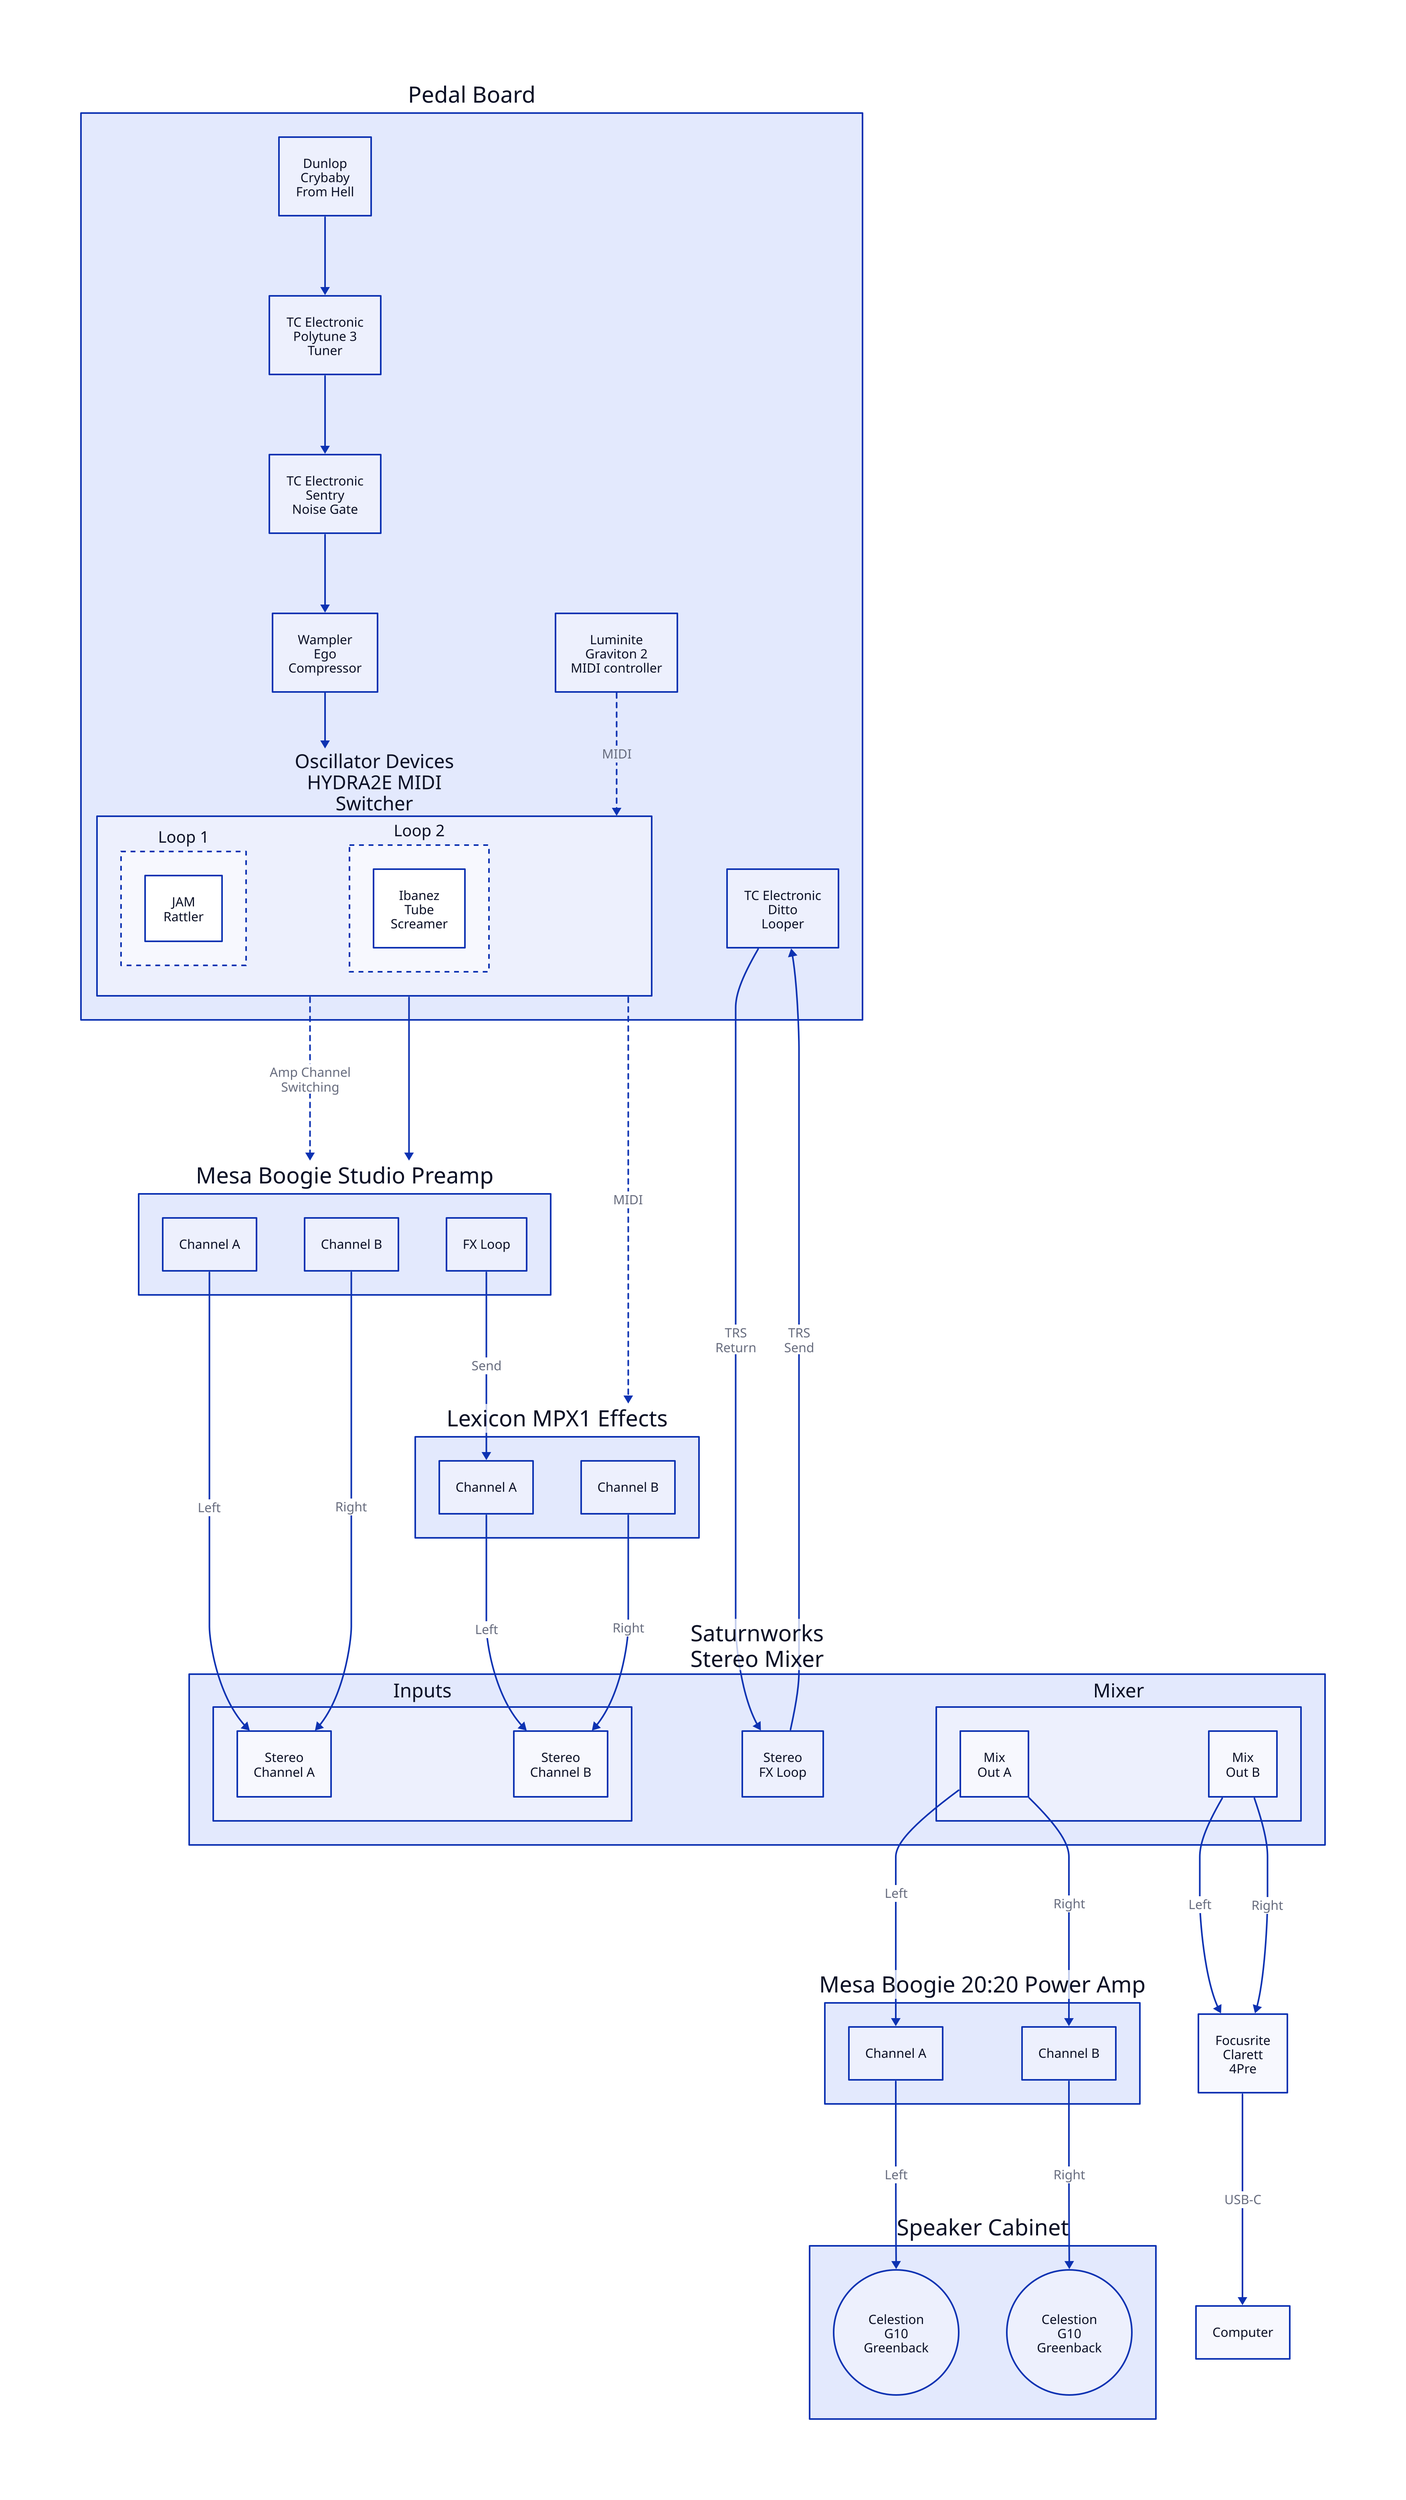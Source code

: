 pb: "Pedal Board" {
  cbfh: "Dunlop\nCrybaby\nFrom Hell" {}
  polytune3: "TC Electronic\nPolytune 3\nTuner" {}
  tcsentry: "TC Electronic\nSentry\nNoise Gate" {}
  wec: "Wampler\nEgo\nCompressor" {}
  mc: "Luminite\nGraviton 2\nMIDI controller" {}
  mls: "Oscillator Devices\nHYDRA2E MIDI\nSwitcher" {
    1: "Loop 1" {
      style: {
        stroke-dash: 3
      }
      ts: "JAM\nRattler" {}
    }
    2: "Loop 2" {
      style: {
        stroke-dash: 3
      }
      ts: "Ibanez\nTube\nScreamer" {}
    }
  }
  cbfh -> polytune3 -> tcsentry -> wec -> mls
  mc -> mls: "MIDI" {
    style: {
      stroke-dash: 3
    }
  }
  ditto: "TC Electronic\nDitto\nLooper" {}
}

msp: "Mesa Boogie Studio Preamp" {
  A: "Channel A" {}
  B: "Channel B" {}
  Loop: "FX Loop" {}
}
pb.mls -> msp: "Amp Channel\nSwitching" {
  style: {
    stroke-dash: 3
  }
}
pb.mls -> msp

mixer: "Saturnworks\nStereo Mixer" {
  In: "Inputs" {
    A: "Stereo\nChannel A" {}
    B: "Stereo\nChannel B" {}
  }
  Loop: "Stereo\nFX Loop" {}
  Mix: "Mixer" {
    A: "Mix\nOut A" {}
    B: "Mix\nOut B" {}
  }
}
msp.A -> mixer.In.A: "Left"
msp.B -> mixer.In.A: "Right"

mpx1: "Lexicon MPX1 Effects" {
  A: "Channel A" {}
  B: "Channel B" {}
}
pb.mls -> mpx1: "MIDI" {
  style: {
    stroke-dash: 3
  }
}
msp.Loop -> mpx1.A: "Send" {}
mpx1.A -> mixer.In.B: "Left"
mpx1.B -> mixer.In.B: "Right"

m2020: "Mesa Boogie 20:20 Power Amp" {
  A: "Channel A" {}
  B: "Channel B" {}
}
mixer.Mix.A -> m2020.A: "Left"
mixer.Mix.A -> m2020.B: "Right"
mixer.Loop -> pb.ditto: "TRS\nSend"
pb.ditto -> mixer.Loop: "TRS\nReturn"

cab: "Speaker Cabinet" {
  A: "Celestion\nG10\nGreenback" {
    shape: "circle"
  }
  B: "Celestion\nG10\nGreenback" {
    shape: "circle"
  }
}
m2020.A -> cab.A: "Left"
m2020.B -> cab.B: "Right"

clarett: "Focusrite\nClarett\n4Pre" {}
mixer.Mix.B -> clarett: "Left"
mixer.Mix.B -> clarett: "Right"

computer: "Computer"
clarett -> computer: "USB-C"
